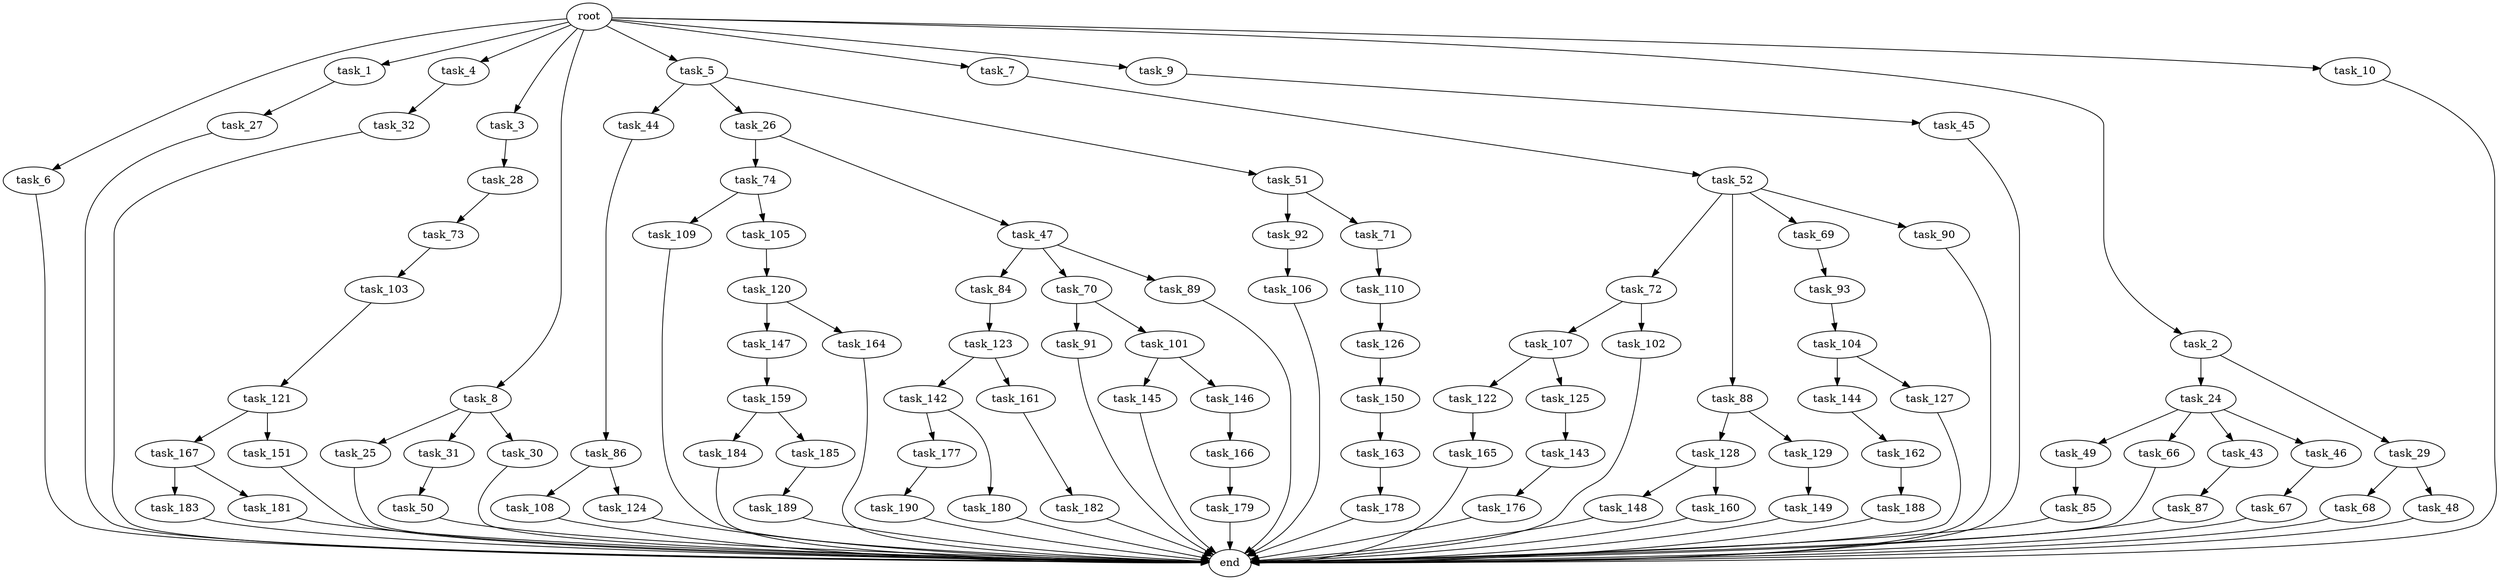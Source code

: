 digraph G {
  task_6 [size="1.024000"];
  task_91 [size="420906795.008000"];
  task_45 [size="420906795.008000"];
  task_84 [size="34359738.368000"];
  task_123 [size="549755813.888000"];
  task_44 [size="695784701.952000"];
  task_26 [size="695784701.952000"];
  task_1 [size="1.024000"];
  task_150 [size="34359738.368000"];
  task_159 [size="309237645.312000"];
  task_68 [size="137438953.472000"];
  task_190 [size="420906795.008000"];
  task_149 [size="420906795.008000"];
  task_72 [size="137438953.472000"];
  root [size="0.000000"];
  task_178 [size="34359738.368000"];
  task_176 [size="34359738.368000"];
  task_179 [size="695784701.952000"];
  task_144 [size="420906795.008000"];
  task_148 [size="309237645.312000"];
  task_74 [size="420906795.008000"];
  task_4 [size="1.024000"];
  task_3 [size="1.024000"];
  task_86 [size="420906795.008000"];
  task_147 [size="420906795.008000"];
  task_93 [size="137438953.472000"];
  task_85 [size="77309411.328000"];
  task_101 [size="420906795.008000"];
  task_182 [size="34359738.368000"];
  task_8 [size="1.024000"];
  task_120 [size="858993459.200000"];
  task_184 [size="420906795.008000"];
  task_27 [size="309237645.312000"];
  task_109 [size="695784701.952000"];
  task_177 [size="77309411.328000"];
  task_5 [size="1.024000"];
  task_166 [size="77309411.328000"];
  task_107 [size="549755813.888000"];
  task_24 [size="420906795.008000"];
  task_49 [size="137438953.472000"];
  task_145 [size="34359738.368000"];
  task_128 [size="309237645.312000"];
  task_32 [size="858993459.200000"];
  task_92 [size="309237645.312000"];
  task_88 [size="137438953.472000"];
  task_167 [size="549755813.888000"];
  task_7 [size="1.024000"];
  task_189 [size="549755813.888000"];
  task_188 [size="34359738.368000"];
  task_151 [size="549755813.888000"];
  task_25 [size="309237645.312000"];
  task_126 [size="34359738.368000"];
  task_51 [size="695784701.952000"];
  task_31 [size="309237645.312000"];
  task_28 [size="858993459.200000"];
  task_142 [size="34359738.368000"];
  task_9 [size="1.024000"];
  task_180 [size="77309411.328000"];
  task_121 [size="309237645.312000"];
  task_162 [size="34359738.368000"];
  task_66 [size="137438953.472000"];
  task_143 [size="77309411.328000"];
  task_2 [size="1.024000"];
  task_106 [size="695784701.952000"];
  task_105 [size="695784701.952000"];
  task_129 [size="309237645.312000"];
  task_52 [size="34359738.368000"];
  task_87 [size="309237645.312000"];
  task_50 [size="695784701.952000"];
  task_122 [size="420906795.008000"];
  task_43 [size="137438953.472000"];
  task_104 [size="77309411.328000"];
  task_160 [size="309237645.312000"];
  task_103 [size="77309411.328000"];
  task_127 [size="420906795.008000"];
  task_70 [size="34359738.368000"];
  task_165 [size="214748364.800000"];
  task_30 [size="309237645.312000"];
  task_67 [size="34359738.368000"];
  task_48 [size="137438953.472000"];
  task_10 [size="1.024000"];
  task_73 [size="695784701.952000"];
  task_185 [size="420906795.008000"];
  task_164 [size="420906795.008000"];
  task_163 [size="309237645.312000"];
  task_29 [size="420906795.008000"];
  task_102 [size="549755813.888000"];
  task_183 [size="858993459.200000"];
  task_181 [size="858993459.200000"];
  task_161 [size="34359738.368000"];
  task_47 [size="420906795.008000"];
  task_69 [size="137438953.472000"];
  task_108 [size="137438953.472000"];
  end [size="0.000000"];
  task_71 [size="309237645.312000"];
  task_89 [size="34359738.368000"];
  task_46 [size="137438953.472000"];
  task_146 [size="34359738.368000"];
  task_110 [size="309237645.312000"];
  task_124 [size="137438953.472000"];
  task_125 [size="420906795.008000"];
  task_90 [size="137438953.472000"];

  task_6 -> end [size="1.000000"];
  task_91 -> end [size="1.000000"];
  task_45 -> end [size="1.000000"];
  task_84 -> task_123 [size="536870912.000000"];
  task_123 -> task_142 [size="33554432.000000"];
  task_123 -> task_161 [size="33554432.000000"];
  task_44 -> task_86 [size="411041792.000000"];
  task_26 -> task_47 [size="411041792.000000"];
  task_26 -> task_74 [size="411041792.000000"];
  task_1 -> task_27 [size="301989888.000000"];
  task_150 -> task_163 [size="301989888.000000"];
  task_159 -> task_184 [size="411041792.000000"];
  task_159 -> task_185 [size="411041792.000000"];
  task_68 -> end [size="1.000000"];
  task_190 -> end [size="1.000000"];
  task_149 -> end [size="1.000000"];
  task_72 -> task_107 [size="536870912.000000"];
  task_72 -> task_102 [size="536870912.000000"];
  root -> task_2 [size="1.000000"];
  root -> task_6 [size="1.000000"];
  root -> task_7 [size="1.000000"];
  root -> task_4 [size="1.000000"];
  root -> task_3 [size="1.000000"];
  root -> task_5 [size="1.000000"];
  root -> task_1 [size="1.000000"];
  root -> task_8 [size="1.000000"];
  root -> task_9 [size="1.000000"];
  root -> task_10 [size="1.000000"];
  task_178 -> end [size="1.000000"];
  task_176 -> end [size="1.000000"];
  task_179 -> end [size="1.000000"];
  task_144 -> task_162 [size="33554432.000000"];
  task_148 -> end [size="1.000000"];
  task_74 -> task_105 [size="679477248.000000"];
  task_74 -> task_109 [size="679477248.000000"];
  task_4 -> task_32 [size="838860800.000000"];
  task_3 -> task_28 [size="838860800.000000"];
  task_86 -> task_108 [size="134217728.000000"];
  task_86 -> task_124 [size="134217728.000000"];
  task_147 -> task_159 [size="301989888.000000"];
  task_93 -> task_104 [size="75497472.000000"];
  task_85 -> end [size="1.000000"];
  task_101 -> task_145 [size="33554432.000000"];
  task_101 -> task_146 [size="33554432.000000"];
  task_182 -> end [size="1.000000"];
  task_8 -> task_31 [size="301989888.000000"];
  task_8 -> task_25 [size="301989888.000000"];
  task_8 -> task_30 [size="301989888.000000"];
  task_120 -> task_147 [size="411041792.000000"];
  task_120 -> task_164 [size="411041792.000000"];
  task_184 -> end [size="1.000000"];
  task_27 -> end [size="1.000000"];
  task_109 -> end [size="1.000000"];
  task_177 -> task_190 [size="411041792.000000"];
  task_5 -> task_26 [size="679477248.000000"];
  task_5 -> task_44 [size="679477248.000000"];
  task_5 -> task_51 [size="679477248.000000"];
  task_166 -> task_179 [size="679477248.000000"];
  task_107 -> task_122 [size="411041792.000000"];
  task_107 -> task_125 [size="411041792.000000"];
  task_24 -> task_66 [size="134217728.000000"];
  task_24 -> task_43 [size="134217728.000000"];
  task_24 -> task_46 [size="134217728.000000"];
  task_24 -> task_49 [size="134217728.000000"];
  task_49 -> task_85 [size="75497472.000000"];
  task_145 -> end [size="1.000000"];
  task_128 -> task_148 [size="301989888.000000"];
  task_128 -> task_160 [size="301989888.000000"];
  task_32 -> end [size="1.000000"];
  task_92 -> task_106 [size="679477248.000000"];
  task_88 -> task_128 [size="301989888.000000"];
  task_88 -> task_129 [size="301989888.000000"];
  task_167 -> task_183 [size="838860800.000000"];
  task_167 -> task_181 [size="838860800.000000"];
  task_7 -> task_52 [size="33554432.000000"];
  task_189 -> end [size="1.000000"];
  task_188 -> end [size="1.000000"];
  task_151 -> end [size="1.000000"];
  task_25 -> end [size="1.000000"];
  task_126 -> task_150 [size="33554432.000000"];
  task_51 -> task_92 [size="301989888.000000"];
  task_51 -> task_71 [size="301989888.000000"];
  task_31 -> task_50 [size="679477248.000000"];
  task_28 -> task_73 [size="679477248.000000"];
  task_142 -> task_180 [size="75497472.000000"];
  task_142 -> task_177 [size="75497472.000000"];
  task_9 -> task_45 [size="411041792.000000"];
  task_180 -> end [size="1.000000"];
  task_121 -> task_151 [size="536870912.000000"];
  task_121 -> task_167 [size="536870912.000000"];
  task_162 -> task_188 [size="33554432.000000"];
  task_66 -> end [size="1.000000"];
  task_143 -> task_176 [size="33554432.000000"];
  task_2 -> task_29 [size="411041792.000000"];
  task_2 -> task_24 [size="411041792.000000"];
  task_106 -> end [size="1.000000"];
  task_105 -> task_120 [size="838860800.000000"];
  task_129 -> task_149 [size="411041792.000000"];
  task_52 -> task_88 [size="134217728.000000"];
  task_52 -> task_72 [size="134217728.000000"];
  task_52 -> task_69 [size="134217728.000000"];
  task_52 -> task_90 [size="134217728.000000"];
  task_87 -> end [size="1.000000"];
  task_50 -> end [size="1.000000"];
  task_122 -> task_165 [size="209715200.000000"];
  task_43 -> task_87 [size="301989888.000000"];
  task_104 -> task_144 [size="411041792.000000"];
  task_104 -> task_127 [size="411041792.000000"];
  task_160 -> end [size="1.000000"];
  task_103 -> task_121 [size="301989888.000000"];
  task_127 -> end [size="1.000000"];
  task_70 -> task_101 [size="411041792.000000"];
  task_70 -> task_91 [size="411041792.000000"];
  task_165 -> end [size="1.000000"];
  task_30 -> end [size="1.000000"];
  task_67 -> end [size="1.000000"];
  task_48 -> end [size="1.000000"];
  task_10 -> end [size="1.000000"];
  task_73 -> task_103 [size="75497472.000000"];
  task_185 -> task_189 [size="536870912.000000"];
  task_164 -> end [size="1.000000"];
  task_163 -> task_178 [size="33554432.000000"];
  task_29 -> task_48 [size="134217728.000000"];
  task_29 -> task_68 [size="134217728.000000"];
  task_102 -> end [size="1.000000"];
  task_183 -> end [size="1.000000"];
  task_181 -> end [size="1.000000"];
  task_161 -> task_182 [size="33554432.000000"];
  task_47 -> task_84 [size="33554432.000000"];
  task_47 -> task_89 [size="33554432.000000"];
  task_47 -> task_70 [size="33554432.000000"];
  task_69 -> task_93 [size="134217728.000000"];
  task_108 -> end [size="1.000000"];
  task_71 -> task_110 [size="301989888.000000"];
  task_89 -> end [size="1.000000"];
  task_46 -> task_67 [size="33554432.000000"];
  task_146 -> task_166 [size="75497472.000000"];
  task_110 -> task_126 [size="33554432.000000"];
  task_124 -> end [size="1.000000"];
  task_125 -> task_143 [size="75497472.000000"];
  task_90 -> end [size="1.000000"];
}
